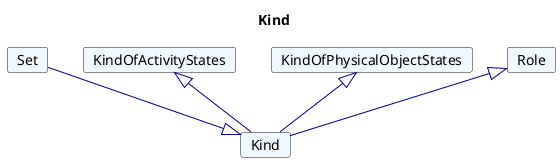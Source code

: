 @startuml
Title Kind 

Card Kind #F0F8FF [
Kind
]
Card Set #F0F8FF [
Set
]
Set --|> Kind  #00008B 
Card KindOfActivityStates #F0F8FF [
KindOfActivityStates
]
KindOfActivityStates <|-- Kind  #00008B 
Card KindOfPhysicalObjectStates #F0F8FF [
KindOfPhysicalObjectStates
]
KindOfPhysicalObjectStates <|-- Kind  #00008B 
Card Role #F0F8FF [
Role
]
Role <|-- Kind  #00008B 
@enduml
